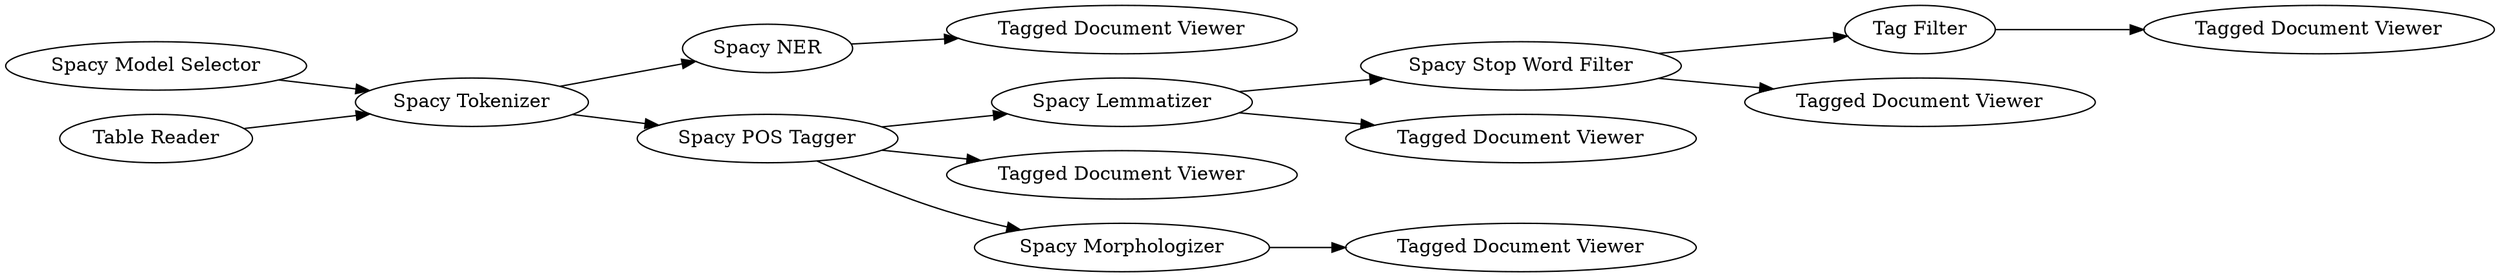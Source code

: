 digraph {
	"-2225902061654741453_312" [label="Spacy Lemmatizer"]
	"-2225902061654741453_308" [label="Spacy Tokenizer"]
	"-2225902061654741453_313" [label="Spacy Stop Word Filter"]
	"-2225902061654741453_291" [label="Tag Filter"]
	"-2225902061654741453_315" [label="Tagged Document Viewer"]
	"-2225902061654741453_295" [label="Tagged Document Viewer"]
	"-2225902061654741453_306" [label="Spacy Model Selector"]
	"-2225902061654741453_309" [label="Spacy NER"]
	"-2225902061654741453_74" [label="Tagged Document Viewer"]
	"-2225902061654741453_300" [label="Tagged Document Viewer"]
	"-2225902061654741453_314" [label="Tagged Document Viewer"]
	"-2225902061654741453_311" [label="Spacy Morphologizer"]
	"-2225902061654741453_294" [label="Tagged Document Viewer"]
	"-2225902061654741453_310" [label="Spacy POS Tagger"]
	"-2225902061654741453_292" [label="Table Reader"]
	"-2225902061654741453_291" -> "-2225902061654741453_295"
	"-2225902061654741453_292" -> "-2225902061654741453_308"
	"-2225902061654741453_306" -> "-2225902061654741453_308"
	"-2225902061654741453_310" -> "-2225902061654741453_311"
	"-2225902061654741453_312" -> "-2225902061654741453_313"
	"-2225902061654741453_313" -> "-2225902061654741453_314"
	"-2225902061654741453_310" -> "-2225902061654741453_312"
	"-2225902061654741453_312" -> "-2225902061654741453_300"
	"-2225902061654741453_309" -> "-2225902061654741453_294"
	"-2225902061654741453_308" -> "-2225902061654741453_310"
	"-2225902061654741453_308" -> "-2225902061654741453_309"
	"-2225902061654741453_311" -> "-2225902061654741453_74"
	"-2225902061654741453_310" -> "-2225902061654741453_315"
	"-2225902061654741453_313" -> "-2225902061654741453_291"
	rankdir=LR
}
